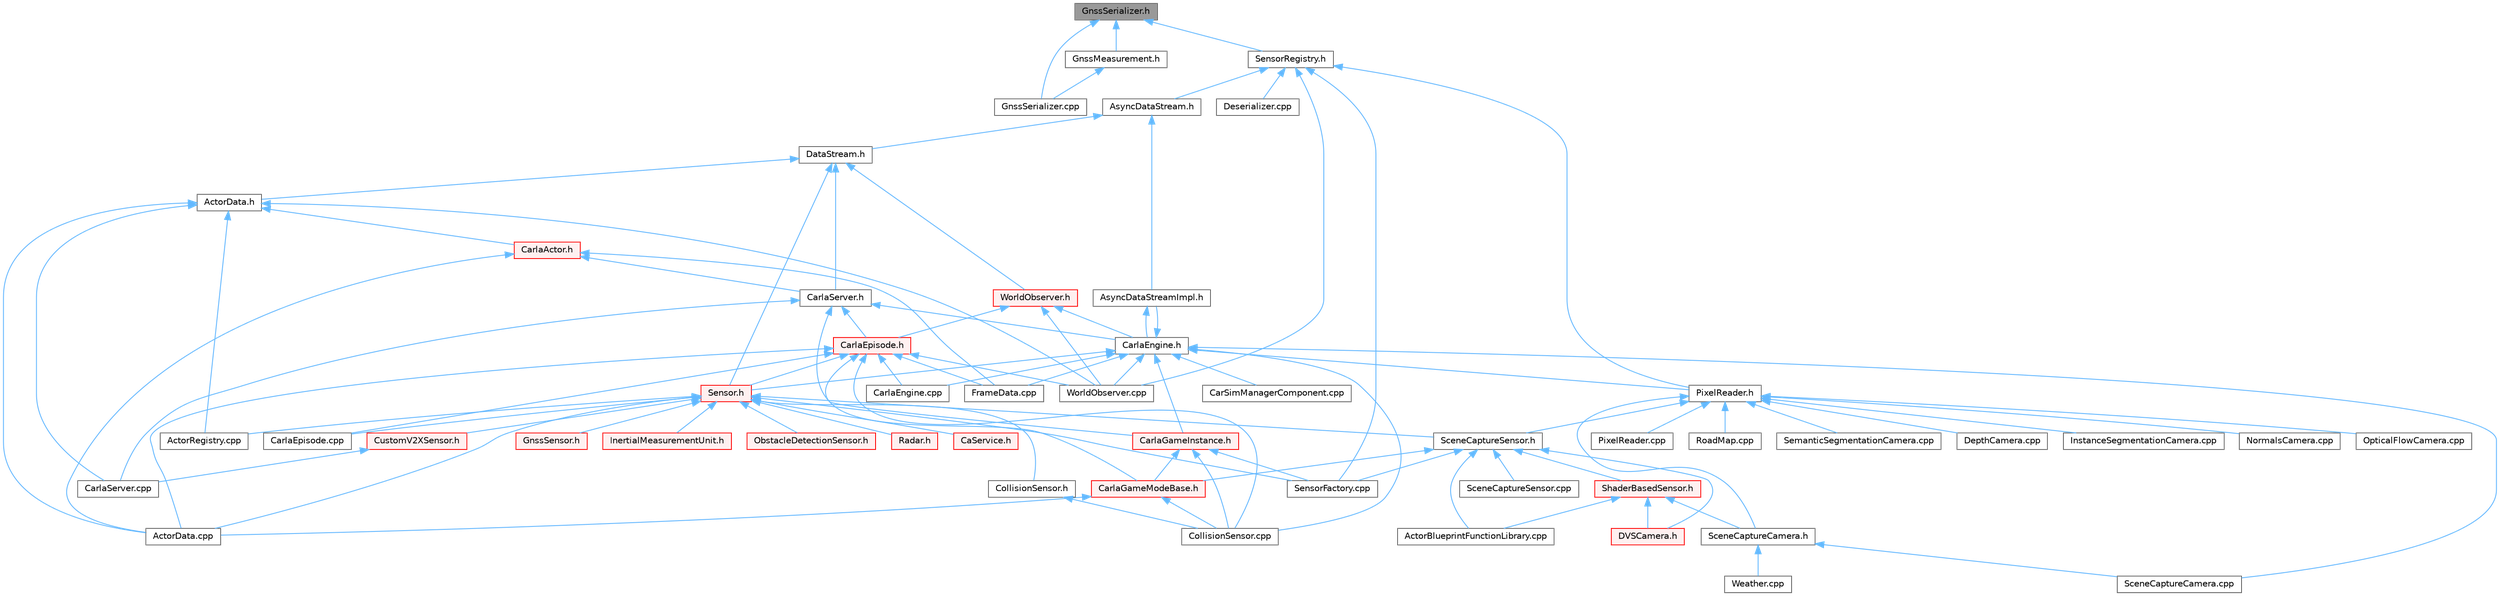 digraph "GnssSerializer.h"
{
 // INTERACTIVE_SVG=YES
 // LATEX_PDF_SIZE
  bgcolor="transparent";
  edge [fontname=Helvetica,fontsize=10,labelfontname=Helvetica,labelfontsize=10];
  node [fontname=Helvetica,fontsize=10,shape=box,height=0.2,width=0.4];
  Node1 [id="Node000001",label="GnssSerializer.h",height=0.2,width=0.4,color="gray40", fillcolor="grey60", style="filled", fontcolor="black",tooltip=" "];
  Node1 -> Node2 [id="edge1_Node000001_Node000002",dir="back",color="steelblue1",style="solid",tooltip=" "];
  Node2 [id="Node000002",label="GnssMeasurement.h",height=0.2,width=0.4,color="grey40", fillcolor="white", style="filled",URL="$d8/d6d/GnssMeasurement_8h.html",tooltip=" "];
  Node2 -> Node3 [id="edge2_Node000002_Node000003",dir="back",color="steelblue1",style="solid",tooltip=" "];
  Node3 [id="Node000003",label="GnssSerializer.cpp",height=0.2,width=0.4,color="grey40", fillcolor="white", style="filled",URL="$d1/dfb/GnssSerializer_8cpp.html",tooltip=" "];
  Node1 -> Node3 [id="edge3_Node000001_Node000003",dir="back",color="steelblue1",style="solid",tooltip=" "];
  Node1 -> Node4 [id="edge4_Node000001_Node000004",dir="back",color="steelblue1",style="solid",tooltip=" "];
  Node4 [id="Node000004",label="SensorRegistry.h",height=0.2,width=0.4,color="grey40", fillcolor="white", style="filled",URL="$d4/d03/SensorRegistry_8h.html",tooltip=" "];
  Node4 -> Node5 [id="edge5_Node000004_Node000005",dir="back",color="steelblue1",style="solid",tooltip=" "];
  Node5 [id="Node000005",label="AsyncDataStream.h",height=0.2,width=0.4,color="grey40", fillcolor="white", style="filled",URL="$d9/d4d/AsyncDataStream_8h.html",tooltip=" "];
  Node5 -> Node6 [id="edge6_Node000005_Node000006",dir="back",color="steelblue1",style="solid",tooltip=" "];
  Node6 [id="Node000006",label="AsyncDataStreamImpl.h",height=0.2,width=0.4,color="grey40", fillcolor="white", style="filled",URL="$d0/d17/AsyncDataStreamImpl_8h.html",tooltip=" "];
  Node6 -> Node7 [id="edge7_Node000006_Node000007",dir="back",color="steelblue1",style="solid",tooltip=" "];
  Node7 [id="Node000007",label="CarlaEngine.h",height=0.2,width=0.4,color="grey40", fillcolor="white", style="filled",URL="$d0/d11/CarlaEngine_8h.html",tooltip=" "];
  Node7 -> Node6 [id="edge8_Node000007_Node000006",dir="back",color="steelblue1",style="solid",tooltip=" "];
  Node7 -> Node8 [id="edge9_Node000007_Node000008",dir="back",color="steelblue1",style="solid",tooltip=" "];
  Node8 [id="Node000008",label="CarSimManagerComponent.cpp",height=0.2,width=0.4,color="grey40", fillcolor="white", style="filled",URL="$d2/d56/CarSimManagerComponent_8cpp.html",tooltip=" "];
  Node7 -> Node9 [id="edge10_Node000007_Node000009",dir="back",color="steelblue1",style="solid",tooltip=" "];
  Node9 [id="Node000009",label="CarlaEngine.cpp",height=0.2,width=0.4,color="grey40", fillcolor="white", style="filled",URL="$d6/da1/CarlaEngine_8cpp.html",tooltip=" "];
  Node7 -> Node10 [id="edge11_Node000007_Node000010",dir="back",color="steelblue1",style="solid",tooltip=" "];
  Node10 [id="Node000010",label="CarlaGameInstance.h",height=0.2,width=0.4,color="red", fillcolor="#FFF0F0", style="filled",URL="$d2/dba/CarlaGameInstance_8h.html",tooltip=" "];
  Node10 -> Node12 [id="edge12_Node000010_Node000012",dir="back",color="steelblue1",style="solid",tooltip=" "];
  Node12 [id="Node000012",label="CarlaGameModeBase.h",height=0.2,width=0.4,color="red", fillcolor="#FFF0F0", style="filled",URL="$d3/d49/CarlaGameModeBase_8h.html",tooltip=" "];
  Node12 -> Node13 [id="edge13_Node000012_Node000013",dir="back",color="steelblue1",style="solid",tooltip=" "];
  Node13 [id="Node000013",label="ActorData.cpp",height=0.2,width=0.4,color="grey40", fillcolor="white", style="filled",URL="$da/d7f/ActorData_8cpp.html",tooltip=" "];
  Node12 -> Node44 [id="edge14_Node000012_Node000044",dir="back",color="steelblue1",style="solid",tooltip=" "];
  Node44 [id="Node000044",label="CollisionSensor.cpp",height=0.2,width=0.4,color="grey40", fillcolor="white", style="filled",URL="$da/df0/CollisionSensor_8cpp.html",tooltip=" "];
  Node10 -> Node44 [id="edge15_Node000010_Node000044",dir="back",color="steelblue1",style="solid",tooltip=" "];
  Node10 -> Node34 [id="edge16_Node000010_Node000034",dir="back",color="steelblue1",style="solid",tooltip=" "];
  Node34 [id="Node000034",label="SensorFactory.cpp",height=0.2,width=0.4,color="grey40", fillcolor="white", style="filled",URL="$d0/dde/SensorFactory_8cpp.html",tooltip=" "];
  Node7 -> Node44 [id="edge17_Node000007_Node000044",dir="back",color="steelblue1",style="solid",tooltip=" "];
  Node7 -> Node26 [id="edge18_Node000007_Node000026",dir="back",color="steelblue1",style="solid",tooltip=" "];
  Node26 [id="Node000026",label="FrameData.cpp",height=0.2,width=0.4,color="grey40", fillcolor="white", style="filled",URL="$df/d8a/FrameData_8cpp.html",tooltip=" "];
  Node7 -> Node48 [id="edge19_Node000007_Node000048",dir="back",color="steelblue1",style="solid",tooltip=" "];
  Node48 [id="Node000048",label="PixelReader.h",height=0.2,width=0.4,color="grey40", fillcolor="white", style="filled",URL="$df/d2e/PixelReader_8h.html",tooltip=" "];
  Node48 -> Node49 [id="edge20_Node000048_Node000049",dir="back",color="steelblue1",style="solid",tooltip=" "];
  Node49 [id="Node000049",label="DepthCamera.cpp",height=0.2,width=0.4,color="grey40", fillcolor="white", style="filled",URL="$d7/d0e/DepthCamera_8cpp.html",tooltip=" "];
  Node48 -> Node50 [id="edge21_Node000048_Node000050",dir="back",color="steelblue1",style="solid",tooltip=" "];
  Node50 [id="Node000050",label="InstanceSegmentationCamera.cpp",height=0.2,width=0.4,color="grey40", fillcolor="white", style="filled",URL="$d6/dcd/InstanceSegmentationCamera_8cpp.html",tooltip=" "];
  Node48 -> Node51 [id="edge22_Node000048_Node000051",dir="back",color="steelblue1",style="solid",tooltip=" "];
  Node51 [id="Node000051",label="NormalsCamera.cpp",height=0.2,width=0.4,color="grey40", fillcolor="white", style="filled",URL="$d6/d81/NormalsCamera_8cpp.html",tooltip=" "];
  Node48 -> Node52 [id="edge23_Node000048_Node000052",dir="back",color="steelblue1",style="solid",tooltip=" "];
  Node52 [id="Node000052",label="OpticalFlowCamera.cpp",height=0.2,width=0.4,color="grey40", fillcolor="white", style="filled",URL="$d0/d58/OpticalFlowCamera_8cpp.html",tooltip=" "];
  Node48 -> Node53 [id="edge24_Node000048_Node000053",dir="back",color="steelblue1",style="solid",tooltip=" "];
  Node53 [id="Node000053",label="PixelReader.cpp",height=0.2,width=0.4,color="grey40", fillcolor="white", style="filled",URL="$dc/db0/PixelReader_8cpp.html",tooltip=" "];
  Node48 -> Node54 [id="edge25_Node000048_Node000054",dir="back",color="steelblue1",style="solid",tooltip=" "];
  Node54 [id="Node000054",label="RoadMap.cpp",height=0.2,width=0.4,color="grey40", fillcolor="white", style="filled",URL="$d2/de5/RoadMap_8cpp.html",tooltip=" "];
  Node48 -> Node55 [id="edge26_Node000048_Node000055",dir="back",color="steelblue1",style="solid",tooltip=" "];
  Node55 [id="Node000055",label="SceneCaptureCamera.h",height=0.2,width=0.4,color="grey40", fillcolor="white", style="filled",URL="$dc/d56/SceneCaptureCamera_8h.html",tooltip=" "];
  Node55 -> Node56 [id="edge27_Node000055_Node000056",dir="back",color="steelblue1",style="solid",tooltip=" "];
  Node56 [id="Node000056",label="SceneCaptureCamera.cpp",height=0.2,width=0.4,color="grey40", fillcolor="white", style="filled",URL="$d1/dec/SceneCaptureCamera_8cpp.html",tooltip=" "];
  Node55 -> Node57 [id="edge28_Node000055_Node000057",dir="back",color="steelblue1",style="solid",tooltip=" "];
  Node57 [id="Node000057",label="Weather.cpp",height=0.2,width=0.4,color="grey40", fillcolor="white", style="filled",URL="$d2/d0f/Weather_8cpp.html",tooltip=" "];
  Node48 -> Node58 [id="edge29_Node000048_Node000058",dir="back",color="steelblue1",style="solid",tooltip=" "];
  Node58 [id="Node000058",label="SceneCaptureSensor.h",height=0.2,width=0.4,color="grey40", fillcolor="white", style="filled",URL="$d8/d95/SceneCaptureSensor_8h.html",tooltip=" "];
  Node58 -> Node59 [id="edge30_Node000058_Node000059",dir="back",color="steelblue1",style="solid",tooltip=" "];
  Node59 [id="Node000059",label="ActorBlueprintFunctionLibrary.cpp",height=0.2,width=0.4,color="grey40", fillcolor="white", style="filled",URL="$dd/d08/ActorBlueprintFunctionLibrary_8cpp.html",tooltip=" "];
  Node58 -> Node12 [id="edge31_Node000058_Node000012",dir="back",color="steelblue1",style="solid",tooltip=" "];
  Node58 -> Node60 [id="edge32_Node000058_Node000060",dir="back",color="steelblue1",style="solid",tooltip=" "];
  Node60 [id="Node000060",label="DVSCamera.h",height=0.2,width=0.4,color="red", fillcolor="#FFF0F0", style="filled",URL="$d6/db9/DVSCamera_8h.html",tooltip=" "];
  Node58 -> Node32 [id="edge33_Node000058_Node000032",dir="back",color="steelblue1",style="solid",tooltip=" "];
  Node32 [id="Node000032",label="SceneCaptureSensor.cpp",height=0.2,width=0.4,color="grey40", fillcolor="white", style="filled",URL="$db/d2d/SceneCaptureSensor_8cpp.html",tooltip=" "];
  Node58 -> Node34 [id="edge34_Node000058_Node000034",dir="back",color="steelblue1",style="solid",tooltip=" "];
  Node58 -> Node62 [id="edge35_Node000058_Node000062",dir="back",color="steelblue1",style="solid",tooltip=" "];
  Node62 [id="Node000062",label="ShaderBasedSensor.h",height=0.2,width=0.4,color="red", fillcolor="#FFF0F0", style="filled",URL="$da/d69/ShaderBasedSensor_8h.html",tooltip=" "];
  Node62 -> Node59 [id="edge36_Node000062_Node000059",dir="back",color="steelblue1",style="solid",tooltip=" "];
  Node62 -> Node60 [id="edge37_Node000062_Node000060",dir="back",color="steelblue1",style="solid",tooltip=" "];
  Node62 -> Node55 [id="edge38_Node000062_Node000055",dir="back",color="steelblue1",style="solid",tooltip=" "];
  Node48 -> Node72 [id="edge39_Node000048_Node000072",dir="back",color="steelblue1",style="solid",tooltip=" "];
  Node72 [id="Node000072",label="SemanticSegmentationCamera.cpp",height=0.2,width=0.4,color="grey40", fillcolor="white", style="filled",URL="$d9/d38/SemanticSegmentationCamera_8cpp.html",tooltip=" "];
  Node7 -> Node56 [id="edge40_Node000007_Node000056",dir="back",color="steelblue1",style="solid",tooltip=" "];
  Node7 -> Node74 [id="edge41_Node000007_Node000074",dir="back",color="steelblue1",style="solid",tooltip=" "];
  Node74 [id="Node000074",label="Sensor.h",height=0.2,width=0.4,color="red", fillcolor="#FFF0F0", style="filled",URL="$d7/d7d/Unreal_2CarlaUE4_2Plugins_2Carla_2Source_2Carla_2Sensor_2Sensor_8h.html",tooltip=" "];
  Node74 -> Node13 [id="edge42_Node000074_Node000013",dir="back",color="steelblue1",style="solid",tooltip=" "];
  Node74 -> Node75 [id="edge43_Node000074_Node000075",dir="back",color="steelblue1",style="solid",tooltip=" "];
  Node75 [id="Node000075",label="ActorRegistry.cpp",height=0.2,width=0.4,color="grey40", fillcolor="white", style="filled",URL="$d3/df3/ActorRegistry_8cpp.html",tooltip=" "];
  Node74 -> Node76 [id="edge44_Node000074_Node000076",dir="back",color="steelblue1",style="solid",tooltip=" "];
  Node76 [id="Node000076",label="CaService.h",height=0.2,width=0.4,color="red", fillcolor="#FFF0F0", style="filled",URL="$df/dd8/CaService_8h.html",tooltip=" "];
  Node74 -> Node18 [id="edge45_Node000074_Node000018",dir="back",color="steelblue1",style="solid",tooltip=" "];
  Node18 [id="Node000018",label="CarlaEpisode.cpp",height=0.2,width=0.4,color="grey40", fillcolor="white", style="filled",URL="$d6/dd9/CarlaEpisode_8cpp.html",tooltip=" "];
  Node74 -> Node93 [id="edge46_Node000074_Node000093",dir="back",color="steelblue1",style="solid",tooltip=" "];
  Node93 [id="Node000093",label="CollisionSensor.h",height=0.2,width=0.4,color="grey40", fillcolor="white", style="filled",URL="$d3/dd6/CollisionSensor_8h.html",tooltip=" "];
  Node93 -> Node44 [id="edge47_Node000093_Node000044",dir="back",color="steelblue1",style="solid",tooltip=" "];
  Node74 -> Node94 [id="edge48_Node000074_Node000094",dir="back",color="steelblue1",style="solid",tooltip=" "];
  Node94 [id="Node000094",label="CustomV2XSensor.h",height=0.2,width=0.4,color="red", fillcolor="#FFF0F0", style="filled",URL="$df/d4b/CustomV2XSensor_8h.html",tooltip=" "];
  Node94 -> Node21 [id="edge49_Node000094_Node000021",dir="back",color="steelblue1",style="solid",tooltip=" "];
  Node21 [id="Node000021",label="CarlaServer.cpp",height=0.2,width=0.4,color="grey40", fillcolor="white", style="filled",URL="$db/d6c/CarlaServer_8cpp.html",tooltip=" "];
  Node74 -> Node95 [id="edge50_Node000074_Node000095",dir="back",color="steelblue1",style="solid",tooltip=" "];
  Node95 [id="Node000095",label="GnssSensor.h",height=0.2,width=0.4,color="red", fillcolor="#FFF0F0", style="filled",URL="$d9/d73/GnssSensor_8h.html",tooltip=" "];
  Node74 -> Node96 [id="edge51_Node000074_Node000096",dir="back",color="steelblue1",style="solid",tooltip=" "];
  Node96 [id="Node000096",label="InertialMeasurementUnit.h",height=0.2,width=0.4,color="red", fillcolor="#FFF0F0", style="filled",URL="$d7/dfa/InertialMeasurementUnit_8h.html",tooltip=" "];
  Node74 -> Node97 [id="edge52_Node000074_Node000097",dir="back",color="steelblue1",style="solid",tooltip=" "];
  Node97 [id="Node000097",label="ObstacleDetectionSensor.h",height=0.2,width=0.4,color="red", fillcolor="#FFF0F0", style="filled",URL="$d7/d55/ObstacleDetectionSensor_8h.html",tooltip=" "];
  Node74 -> Node98 [id="edge53_Node000074_Node000098",dir="back",color="steelblue1",style="solid",tooltip=" "];
  Node98 [id="Node000098",label="Radar.h",height=0.2,width=0.4,color="red", fillcolor="#FFF0F0", style="filled",URL="$d6/de9/Radar_8h.html",tooltip=" "];
  Node74 -> Node58 [id="edge54_Node000074_Node000058",dir="back",color="steelblue1",style="solid",tooltip=" "];
  Node74 -> Node34 [id="edge55_Node000074_Node000034",dir="back",color="steelblue1",style="solid",tooltip=" "];
  Node7 -> Node100 [id="edge56_Node000007_Node000100",dir="back",color="steelblue1",style="solid",tooltip=" "];
  Node100 [id="Node000100",label="WorldObserver.cpp",height=0.2,width=0.4,color="grey40", fillcolor="white", style="filled",URL="$d9/de7/WorldObserver_8cpp.html",tooltip=" "];
  Node5 -> Node101 [id="edge57_Node000005_Node000101",dir="back",color="steelblue1",style="solid",tooltip=" "];
  Node101 [id="Node000101",label="DataStream.h",height=0.2,width=0.4,color="grey40", fillcolor="white", style="filled",URL="$da/dd9/DataStream_8h.html",tooltip=" "];
  Node101 -> Node102 [id="edge58_Node000101_Node000102",dir="back",color="steelblue1",style="solid",tooltip=" "];
  Node102 [id="Node000102",label="ActorData.h",height=0.2,width=0.4,color="grey40", fillcolor="white", style="filled",URL="$de/d7d/ActorData_8h.html",tooltip=" "];
  Node102 -> Node13 [id="edge59_Node000102_Node000013",dir="back",color="steelblue1",style="solid",tooltip=" "];
  Node102 -> Node75 [id="edge60_Node000102_Node000075",dir="back",color="steelblue1",style="solid",tooltip=" "];
  Node102 -> Node103 [id="edge61_Node000102_Node000103",dir="back",color="steelblue1",style="solid",tooltip=" "];
  Node103 [id="Node000103",label="CarlaActor.h",height=0.2,width=0.4,color="red", fillcolor="#FFF0F0", style="filled",URL="$de/d36/CarlaActor_8h.html",tooltip=" "];
  Node103 -> Node13 [id="edge62_Node000103_Node000013",dir="back",color="steelblue1",style="solid",tooltip=" "];
  Node103 -> Node112 [id="edge63_Node000103_Node000112",dir="back",color="steelblue1",style="solid",tooltip=" "];
  Node112 [id="Node000112",label="CarlaServer.h",height=0.2,width=0.4,color="grey40", fillcolor="white", style="filled",URL="$d0/d35/CarlaServer_8h.html",tooltip=" "];
  Node112 -> Node7 [id="edge64_Node000112_Node000007",dir="back",color="steelblue1",style="solid",tooltip=" "];
  Node112 -> Node106 [id="edge65_Node000112_Node000106",dir="back",color="steelblue1",style="solid",tooltip=" "];
  Node106 [id="Node000106",label="CarlaEpisode.h",height=0.2,width=0.4,color="red", fillcolor="#FFF0F0", style="filled",URL="$de/db8/CarlaEpisode_8h.html",tooltip=" "];
  Node106 -> Node13 [id="edge66_Node000106_Node000013",dir="back",color="steelblue1",style="solid",tooltip=" "];
  Node106 -> Node9 [id="edge67_Node000106_Node000009",dir="back",color="steelblue1",style="solid",tooltip=" "];
  Node106 -> Node18 [id="edge68_Node000106_Node000018",dir="back",color="steelblue1",style="solid",tooltip=" "];
  Node106 -> Node12 [id="edge69_Node000106_Node000012",dir="back",color="steelblue1",style="solid",tooltip=" "];
  Node106 -> Node44 [id="edge70_Node000106_Node000044",dir="back",color="steelblue1",style="solid",tooltip=" "];
  Node106 -> Node26 [id="edge71_Node000106_Node000026",dir="back",color="steelblue1",style="solid",tooltip=" "];
  Node106 -> Node74 [id="edge72_Node000106_Node000074",dir="back",color="steelblue1",style="solid",tooltip=" "];
  Node106 -> Node100 [id="edge73_Node000106_Node000100",dir="back",color="steelblue1",style="solid",tooltip=" "];
  Node112 -> Node10 [id="edge74_Node000112_Node000010",dir="back",color="steelblue1",style="solid",tooltip=" "];
  Node112 -> Node21 [id="edge75_Node000112_Node000021",dir="back",color="steelblue1",style="solid",tooltip=" "];
  Node103 -> Node26 [id="edge76_Node000103_Node000026",dir="back",color="steelblue1",style="solid",tooltip=" "];
  Node102 -> Node21 [id="edge77_Node000102_Node000021",dir="back",color="steelblue1",style="solid",tooltip=" "];
  Node102 -> Node100 [id="edge78_Node000102_Node000100",dir="back",color="steelblue1",style="solid",tooltip=" "];
  Node101 -> Node112 [id="edge79_Node000101_Node000112",dir="back",color="steelblue1",style="solid",tooltip=" "];
  Node101 -> Node74 [id="edge80_Node000101_Node000074",dir="back",color="steelblue1",style="solid",tooltip=" "];
  Node101 -> Node123 [id="edge81_Node000101_Node000123",dir="back",color="steelblue1",style="solid",tooltip=" "];
  Node123 [id="Node000123",label="WorldObserver.h",height=0.2,width=0.4,color="red", fillcolor="#FFF0F0", style="filled",URL="$d8/deb/WorldObserver_8h.html",tooltip=" "];
  Node123 -> Node7 [id="edge82_Node000123_Node000007",dir="back",color="steelblue1",style="solid",tooltip=" "];
  Node123 -> Node106 [id="edge83_Node000123_Node000106",dir="back",color="steelblue1",style="solid",tooltip=" "];
  Node123 -> Node100 [id="edge84_Node000123_Node000100",dir="back",color="steelblue1",style="solid",tooltip=" "];
  Node4 -> Node124 [id="edge85_Node000004_Node000124",dir="back",color="steelblue1",style="solid",tooltip=" "];
  Node124 [id="Node000124",label="Deserializer.cpp",height=0.2,width=0.4,color="grey40", fillcolor="white", style="filled",URL="$d0/d1a/Deserializer_8cpp.html",tooltip=" "];
  Node4 -> Node48 [id="edge86_Node000004_Node000048",dir="back",color="steelblue1",style="solid",tooltip=" "];
  Node4 -> Node34 [id="edge87_Node000004_Node000034",dir="back",color="steelblue1",style="solid",tooltip=" "];
  Node4 -> Node100 [id="edge88_Node000004_Node000100",dir="back",color="steelblue1",style="solid",tooltip=" "];
}
